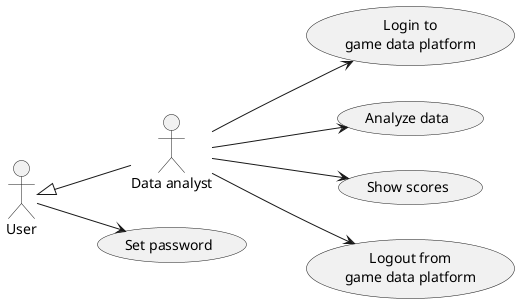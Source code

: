 @startuml
left to right direction

"Data analyst" as DA
User <|-- DA

User --> (Set password)

DA --> (Login to\ngame data platform)
DA --> (Analyze data)
DA --> (Show scores)
DA --> (Logout from\ngame data platform)

@enduml
